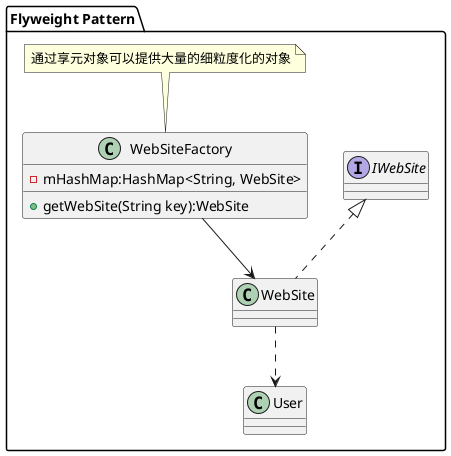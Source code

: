 @startuml
package "Flyweight Pattern"{
    interface IWebSite
    class User
    class WebSite implements IWebSite
    WebSite .->User
    class WebSiteFactory{
        -mHashMap:HashMap<String, WebSite>
        +getWebSite(String key):WebSite
    }
    note top:通过享元对象可以提供大量的细粒度化的对象
    WebSiteFactory -->WebSite
}
@enduml